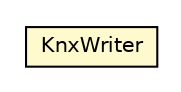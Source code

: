 #!/usr/local/bin/dot
#
# Class diagram 
# Generated by UMLGraph version R5_6-24-gf6e263 (http://www.umlgraph.org/)
#

digraph G {
	edge [fontname="Helvetica",fontsize=10,labelfontname="Helvetica",labelfontsize=10];
	node [fontname="Helvetica",fontsize=10,shape=plaintext];
	nodesep=0.25;
	ranksep=0.5;
	// org.universAAL.lddi.knx.networkdriver.KnxWriter
	c5069468 [label=<<table title="org.universAAL.lddi.knx.networkdriver.KnxWriter" border="0" cellborder="1" cellspacing="0" cellpadding="2" port="p" bgcolor="lemonChiffon" href="./KnxWriter.html">
		<tr><td><table border="0" cellspacing="0" cellpadding="1">
<tr><td align="center" balign="center"> KnxWriter </td></tr>
		</table></td></tr>
		</table>>, URL="./KnxWriter.html", fontname="Helvetica", fontcolor="black", fontsize=10.0];
}

